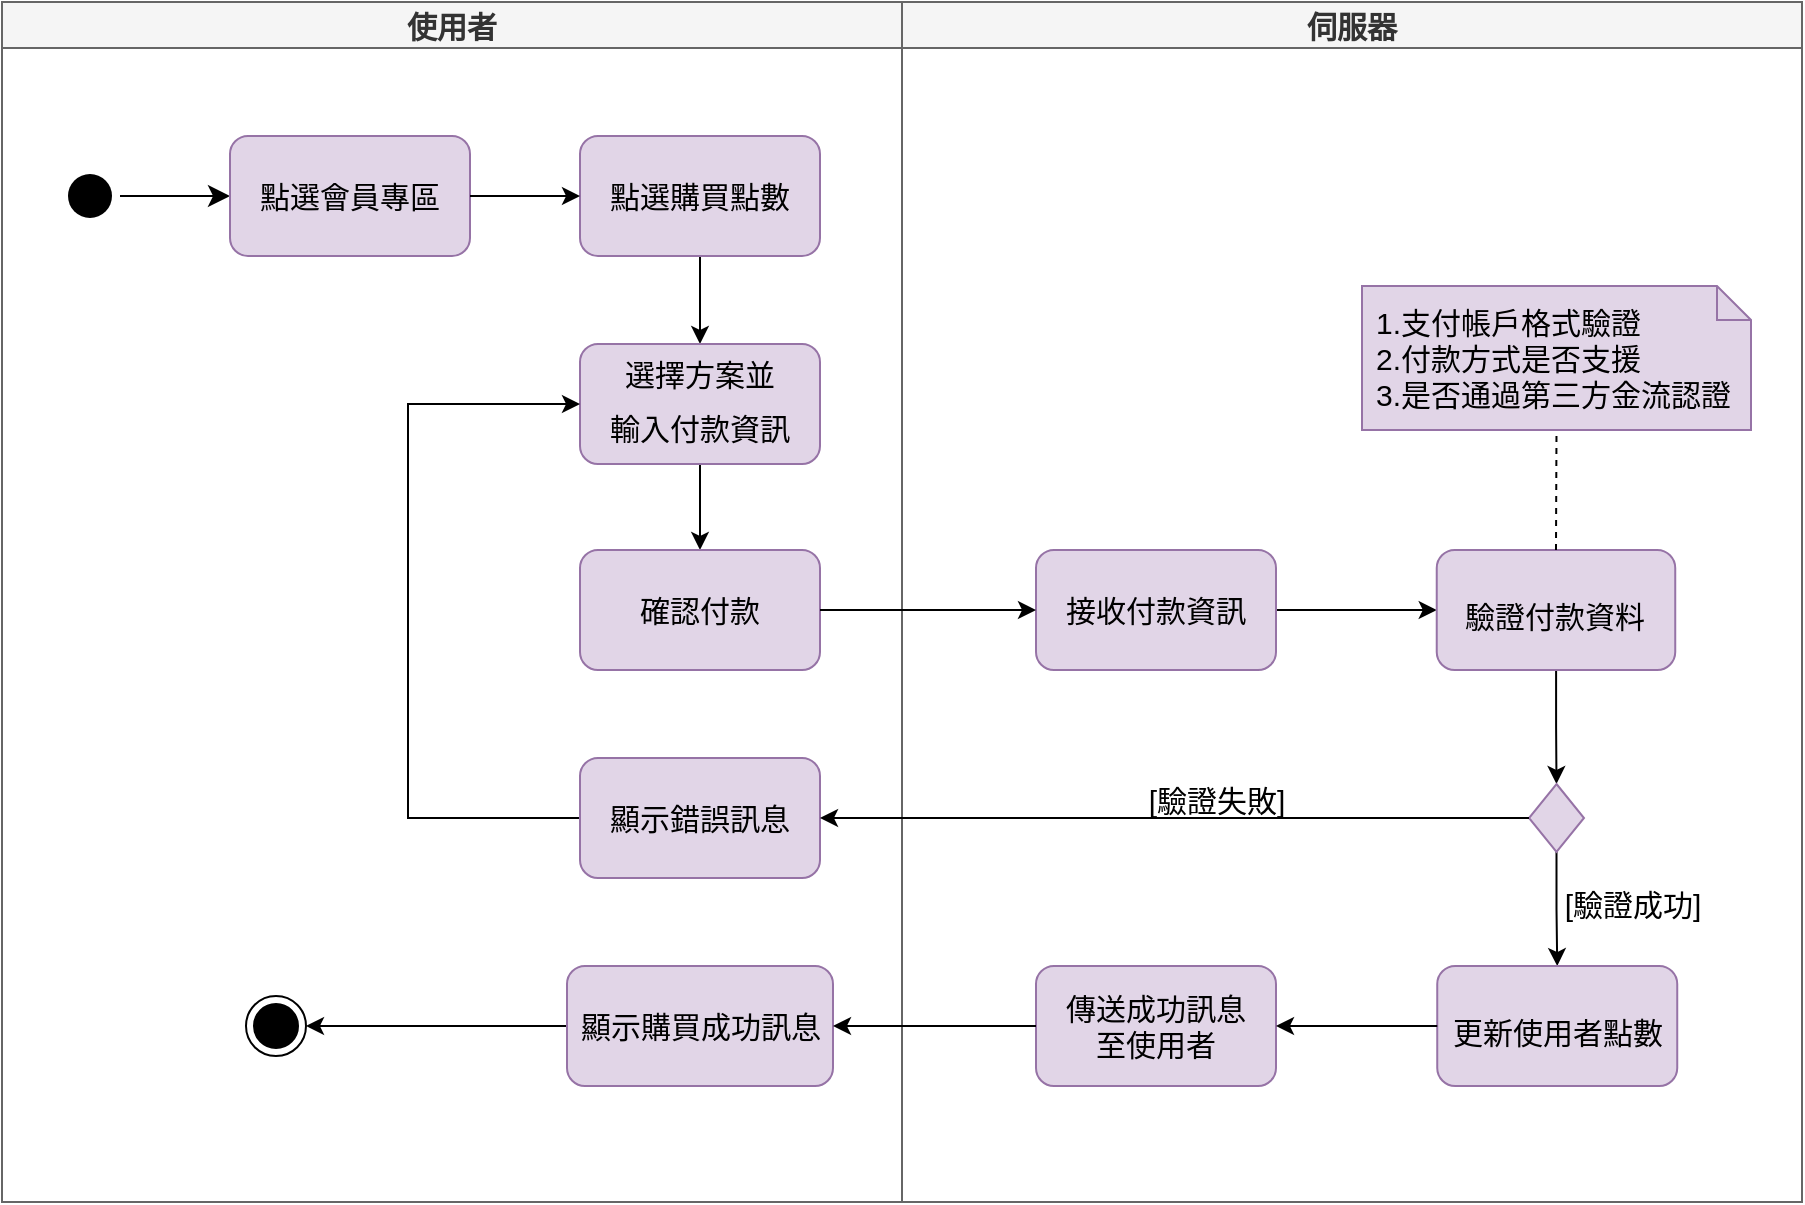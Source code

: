 <mxfile version="26.2.2">
  <diagram name="第 1 页" id="uqDk3Ymovm2YjlfpJUk8">
    <mxGraphModel dx="1228" dy="736" grid="0" gridSize="10" guides="1" tooltips="1" connect="1" arrows="1" fold="1" page="0" pageScale="1" pageWidth="827" pageHeight="1169" math="0" shadow="0">
      <root>
        <mxCell id="0" />
        <mxCell id="1" parent="0" />
        <mxCell id="35Ib3SzO13fKSSsHiSuY-1" value="使用者" style="swimlane;whiteSpace=wrap;fillColor=#f5f5f5;fontColor=#333333;strokeColor=#666666;fontSize=15;" vertex="1" parent="1">
          <mxGeometry x="310" y="70" width="450" height="600" as="geometry" />
        </mxCell>
        <mxCell id="35Ib3SzO13fKSSsHiSuY-2" value="" style="ellipse;shape=startState;fillColor=#000000;strokeColor=none;fontSize=15;" vertex="1" parent="35Ib3SzO13fKSSsHiSuY-1">
          <mxGeometry x="29" y="82" width="30" height="30" as="geometry" />
        </mxCell>
        <mxCell id="35Ib3SzO13fKSSsHiSuY-3" value="" style="edgeStyle=elbowEdgeStyle;elbow=horizontal;verticalAlign=bottom;endArrow=classic;endSize=8;strokeColor=#000000;endFill=1;rounded=0;entryX=0;entryY=0.5;entryDx=0;entryDy=0;fontSize=15;" edge="1" parent="35Ib3SzO13fKSSsHiSuY-1" source="35Ib3SzO13fKSSsHiSuY-2" target="35Ib3SzO13fKSSsHiSuY-4">
          <mxGeometry x="100" y="40" as="geometry">
            <mxPoint x="4.5" y="99" as="targetPoint" />
          </mxGeometry>
        </mxCell>
        <mxCell id="35Ib3SzO13fKSSsHiSuY-4" value="&lt;span style=&quot;text-wrap-mode: nowrap;&quot;&gt;點選會員專區&lt;/span&gt;" style="rounded=1;whiteSpace=wrap;html=1;fillColor=#e1d5e7;strokeColor=#9673a6;fontSize=15;" vertex="1" parent="35Ib3SzO13fKSSsHiSuY-1">
          <mxGeometry x="114" y="67" width="120" height="60" as="geometry" />
        </mxCell>
        <mxCell id="35Ib3SzO13fKSSsHiSuY-31" style="edgeStyle=orthogonalEdgeStyle;rounded=0;orthogonalLoop=1;jettySize=auto;html=1;entryX=0.5;entryY=0;entryDx=0;entryDy=0;" edge="1" parent="35Ib3SzO13fKSSsHiSuY-1" source="35Ib3SzO13fKSSsHiSuY-5" target="35Ib3SzO13fKSSsHiSuY-27">
          <mxGeometry relative="1" as="geometry" />
        </mxCell>
        <mxCell id="35Ib3SzO13fKSSsHiSuY-5" value="點選購買點數" style="rounded=1;whiteSpace=wrap;html=1;fillColor=#e1d5e7;strokeColor=#9673a6;fontSize=15;" vertex="1" parent="35Ib3SzO13fKSSsHiSuY-1">
          <mxGeometry x="289" y="67" width="120" height="60" as="geometry" />
        </mxCell>
        <mxCell id="35Ib3SzO13fKSSsHiSuY-6" value="" style="endArrow=classic;strokeColor=#000000;endFill=1;rounded=0;exitX=1;exitY=0.5;exitDx=0;exitDy=0;entryX=0;entryY=0.5;entryDx=0;entryDy=0;fontSize=15;" edge="1" parent="35Ib3SzO13fKSSsHiSuY-1" source="35Ib3SzO13fKSSsHiSuY-4" target="35Ib3SzO13fKSSsHiSuY-5">
          <mxGeometry relative="1" as="geometry">
            <mxPoint x="114.5" y="99" as="sourcePoint" />
            <mxPoint x="168.667" y="164" as="targetPoint" />
          </mxGeometry>
        </mxCell>
        <mxCell id="35Ib3SzO13fKSSsHiSuY-7" value="" style="ellipse;shape=endState;fillColor=#000000;strokeColor=#000000;fontSize=15;" vertex="1" parent="35Ib3SzO13fKSSsHiSuY-1">
          <mxGeometry x="122" y="497" width="30" height="30" as="geometry" />
        </mxCell>
        <mxCell id="35Ib3SzO13fKSSsHiSuY-12" style="edgeStyle=orthogonalEdgeStyle;rounded=0;orthogonalLoop=1;jettySize=auto;html=1;" edge="1" parent="35Ib3SzO13fKSSsHiSuY-1" source="35Ib3SzO13fKSSsHiSuY-13" target="35Ib3SzO13fKSSsHiSuY-7">
          <mxGeometry relative="1" as="geometry" />
        </mxCell>
        <mxCell id="35Ib3SzO13fKSSsHiSuY-13" value="顯示購買成功訊息" style="rounded=1;whiteSpace=wrap;html=1;fillColor=#e1d5e7;strokeColor=#9673a6;fontSize=15;" vertex="1" parent="35Ib3SzO13fKSSsHiSuY-1">
          <mxGeometry x="282.5" y="482" width="133" height="60" as="geometry" />
        </mxCell>
        <mxCell id="35Ib3SzO13fKSSsHiSuY-32" style="edgeStyle=orthogonalEdgeStyle;rounded=0;orthogonalLoop=1;jettySize=auto;html=1;entryX=0.5;entryY=0;entryDx=0;entryDy=0;" edge="1" parent="35Ib3SzO13fKSSsHiSuY-1" source="35Ib3SzO13fKSSsHiSuY-27" target="35Ib3SzO13fKSSsHiSuY-28">
          <mxGeometry relative="1" as="geometry" />
        </mxCell>
        <mxCell id="35Ib3SzO13fKSSsHiSuY-27" value="選擇方案並&lt;div&gt;&lt;table&gt;&lt;tbody&gt;&lt;tr&gt;&lt;td data-end=&quot;539&quot; data-start=&quot;531&quot; class=&quot;max-w-[calc(var(--thread-content-max-width)*2/3)]&quot;&gt;&lt;/td&gt;&lt;/tr&gt;&lt;/tbody&gt;&lt;/table&gt;&lt;table&gt;&lt;tbody&gt;&lt;tr&gt;&lt;td data-end=&quot;565&quot; data-start=&quot;539&quot; class=&quot;max-w-[calc(var(--thread-content-max-width)*2/3)]&quot;&gt;輸入付款資訊&lt;/td&gt;&lt;/tr&gt;&lt;/tbody&gt;&lt;/table&gt;&lt;/div&gt;" style="rounded=1;whiteSpace=wrap;html=1;fillColor=#e1d5e7;strokeColor=#9673a6;fontSize=15;" vertex="1" parent="35Ib3SzO13fKSSsHiSuY-1">
          <mxGeometry x="289" y="171" width="120" height="60" as="geometry" />
        </mxCell>
        <mxCell id="35Ib3SzO13fKSSsHiSuY-28" value="確認付款&lt;div&gt;&lt;/div&gt;" style="rounded=1;whiteSpace=wrap;html=1;fillColor=#e1d5e7;strokeColor=#9673a6;fontSize=15;" vertex="1" parent="35Ib3SzO13fKSSsHiSuY-1">
          <mxGeometry x="289" y="274" width="120" height="60" as="geometry" />
        </mxCell>
        <mxCell id="35Ib3SzO13fKSSsHiSuY-42" style="edgeStyle=orthogonalEdgeStyle;rounded=0;orthogonalLoop=1;jettySize=auto;html=1;entryX=0;entryY=0.5;entryDx=0;entryDy=0;exitX=0;exitY=0.5;exitDx=0;exitDy=0;" edge="1" parent="35Ib3SzO13fKSSsHiSuY-1" source="35Ib3SzO13fKSSsHiSuY-37" target="35Ib3SzO13fKSSsHiSuY-27">
          <mxGeometry relative="1" as="geometry">
            <Array as="points">
              <mxPoint x="203" y="408" />
              <mxPoint x="203" y="201" />
            </Array>
          </mxGeometry>
        </mxCell>
        <mxCell id="35Ib3SzO13fKSSsHiSuY-37" value="顯示錯誤訊息" style="rounded=1;whiteSpace=wrap;html=1;fillColor=#e1d5e7;strokeColor=#9673a6;fontSize=15;" vertex="1" parent="35Ib3SzO13fKSSsHiSuY-1">
          <mxGeometry x="289" y="378" width="120" height="60" as="geometry" />
        </mxCell>
        <mxCell id="35Ib3SzO13fKSSsHiSuY-14" value="伺服器" style="swimlane;whiteSpace=wrap;fillColor=#f5f5f5;fontColor=#333333;strokeColor=#666666;fontSize=15;" vertex="1" parent="1">
          <mxGeometry x="760" y="70" width="450" height="600" as="geometry" />
        </mxCell>
        <mxCell id="35Ib3SzO13fKSSsHiSuY-15" value="1.支付帳戶格式驗證&#xa;2.付款方式是否支援&#xa;3.是否通過第三方金流認證" style="shape=note;whiteSpace=wrap;size=17;align=left;fillColor=#e1d5e7;strokeColor=#9673a6;perimeterSpacing=0;spacingLeft=5;fontSize=15;" vertex="1" parent="35Ib3SzO13fKSSsHiSuY-14">
          <mxGeometry x="230" y="142" width="194.5" height="72" as="geometry" />
        </mxCell>
        <mxCell id="35Ib3SzO13fKSSsHiSuY-16" value="" style="endArrow=classic;strokeColor=#000000;endFill=1;rounded=0;entryX=0;entryY=0.5;entryDx=0;entryDy=0;exitX=1;exitY=0.5;exitDx=0;exitDy=0;fontSize=15;" edge="1" parent="35Ib3SzO13fKSSsHiSuY-14" source="35Ib3SzO13fKSSsHiSuY-17" target="35Ib3SzO13fKSSsHiSuY-20">
          <mxGeometry relative="1" as="geometry">
            <mxPoint x="124.545" y="142" as="sourcePoint" />
            <mxPoint x="125" y="195" as="targetPoint" />
          </mxGeometry>
        </mxCell>
        <mxCell id="35Ib3SzO13fKSSsHiSuY-17" value="接收付款資訊" style="rounded=1;whiteSpace=wrap;html=1;fillColor=#e1d5e7;strokeColor=#9673a6;fontSize=15;" vertex="1" parent="35Ib3SzO13fKSSsHiSuY-14">
          <mxGeometry x="67" y="274" width="120" height="60" as="geometry" />
        </mxCell>
        <mxCell id="35Ib3SzO13fKSSsHiSuY-35" style="edgeStyle=orthogonalEdgeStyle;rounded=0;orthogonalLoop=1;jettySize=auto;html=1;entryX=0.5;entryY=0;entryDx=0;entryDy=0;" edge="1" parent="35Ib3SzO13fKSSsHiSuY-14" source="35Ib3SzO13fKSSsHiSuY-20" target="35Ib3SzO13fKSSsHiSuY-21">
          <mxGeometry relative="1" as="geometry" />
        </mxCell>
        <mxCell id="35Ib3SzO13fKSSsHiSuY-20" value="&lt;table&gt;&lt;tbody&gt;&lt;tr&gt;&lt;td data-end=&quot;667&quot; data-start=&quot;659&quot; class=&quot;max-w-[calc(var(--thread-content-max-width)*2/3)]&quot;&gt;&lt;/td&gt;&lt;/tr&gt;&lt;/tbody&gt;&lt;/table&gt;&lt;table&gt;&lt;tbody&gt;&lt;tr&gt;&lt;td data-end=&quot;693&quot; data-start=&quot;667&quot; class=&quot;max-w-[calc(var(--thread-content-max-width)*2/3)]&quot;&gt;驗證付款資料&lt;/td&gt;&lt;/tr&gt;&lt;/tbody&gt;&lt;/table&gt;" style="rounded=1;whiteSpace=wrap;html=1;fillColor=#e1d5e7;strokeColor=#9673a6;fontSize=15;" vertex="1" parent="35Ib3SzO13fKSSsHiSuY-14">
          <mxGeometry x="267.37" y="274" width="119.25" height="60" as="geometry" />
        </mxCell>
        <mxCell id="35Ib3SzO13fKSSsHiSuY-36" style="edgeStyle=orthogonalEdgeStyle;rounded=0;orthogonalLoop=1;jettySize=auto;html=1;entryX=0.5;entryY=0;entryDx=0;entryDy=0;" edge="1" parent="35Ib3SzO13fKSSsHiSuY-14" source="35Ib3SzO13fKSSsHiSuY-21" target="35Ib3SzO13fKSSsHiSuY-8">
          <mxGeometry relative="1" as="geometry" />
        </mxCell>
        <mxCell id="35Ib3SzO13fKSSsHiSuY-21" value="" style="rhombus;whiteSpace=wrap;html=1;fillColor=#e1d5e7;strokeColor=#9673a6;fontSize=15;" vertex="1" parent="35Ib3SzO13fKSSsHiSuY-14">
          <mxGeometry x="313.5" y="391" width="27.5" height="34" as="geometry" />
        </mxCell>
        <mxCell id="35Ib3SzO13fKSSsHiSuY-8" value="&lt;table&gt;&lt;tbody&gt;&lt;tr&gt;&lt;td data-end=&quot;709&quot; data-start=&quot;701&quot; class=&quot;max-w-[calc(var(--thread-content-max-width)*2/3)]&quot;&gt;&lt;/td&gt;&lt;/tr&gt;&lt;/tbody&gt;&lt;/table&gt;&lt;table&gt;&lt;tbody&gt;&lt;tr&gt;&lt;td data-end=&quot;734&quot; data-start=&quot;709&quot; class=&quot;max-w-[calc(var(--thread-content-max-width)*2/3)]&quot;&gt;更新使用者點數&lt;/td&gt;&lt;/tr&gt;&lt;/tbody&gt;&lt;/table&gt;" style="rounded=1;whiteSpace=wrap;html=1;fillColor=#e1d5e7;strokeColor=#9673a6;fontSize=15;" vertex="1" parent="35Ib3SzO13fKSSsHiSuY-14">
          <mxGeometry x="267.62" y="482" width="120" height="60" as="geometry" />
        </mxCell>
        <mxCell id="35Ib3SzO13fKSSsHiSuY-9" value="傳送成功訊息&lt;div&gt;至使用者&lt;/div&gt;" style="rounded=1;whiteSpace=wrap;html=1;fillColor=#e1d5e7;strokeColor=#9673a6;fontSize=15;" vertex="1" parent="35Ib3SzO13fKSSsHiSuY-14">
          <mxGeometry x="67" y="482" width="120" height="60" as="geometry" />
        </mxCell>
        <mxCell id="35Ib3SzO13fKSSsHiSuY-10" style="edgeStyle=orthogonalEdgeStyle;rounded=0;orthogonalLoop=1;jettySize=auto;html=1;entryX=1;entryY=0.5;entryDx=0;entryDy=0;fontSize=15;exitX=0;exitY=0.5;exitDx=0;exitDy=0;" edge="1" parent="35Ib3SzO13fKSSsHiSuY-14" source="35Ib3SzO13fKSSsHiSuY-8" target="35Ib3SzO13fKSSsHiSuY-9">
          <mxGeometry relative="1" as="geometry" />
        </mxCell>
        <mxCell id="35Ib3SzO13fKSSsHiSuY-34" value="" style="endArrow=none;strokeColor=#000000;endFill=0;rounded=0;dashed=1;exitX=0.5;exitY=0;exitDx=0;exitDy=0;fontColor=default;fontSize=15;entryX=0.5;entryY=1;entryDx=0;entryDy=0;entryPerimeter=0;" edge="1" parent="35Ib3SzO13fKSSsHiSuY-14" source="35Ib3SzO13fKSSsHiSuY-20" target="35Ib3SzO13fKSSsHiSuY-15">
          <mxGeometry relative="1" as="geometry">
            <mxPoint x="180" y="98.76" as="sourcePoint" />
            <mxPoint x="239" y="98.76" as="targetPoint" />
          </mxGeometry>
        </mxCell>
        <mxCell id="35Ib3SzO13fKSSsHiSuY-39" value="[驗證成功]" style="text;html=1;align=center;verticalAlign=middle;resizable=0;points=[];autosize=1;strokeColor=none;fillColor=none;fontSize=15;rotation=0;" vertex="1" parent="35Ib3SzO13fKSSsHiSuY-14">
          <mxGeometry x="320" y="436" width="90" height="30" as="geometry" />
        </mxCell>
        <mxCell id="35Ib3SzO13fKSSsHiSuY-40" value="[驗證失敗]" style="text;html=1;align=center;verticalAlign=middle;resizable=0;points=[];autosize=1;strokeColor=none;fillColor=none;fontSize=15;rotation=0;" vertex="1" parent="35Ib3SzO13fKSSsHiSuY-14">
          <mxGeometry x="112" y="384" width="90" height="30" as="geometry" />
        </mxCell>
        <mxCell id="35Ib3SzO13fKSSsHiSuY-33" style="edgeStyle=orthogonalEdgeStyle;rounded=0;orthogonalLoop=1;jettySize=auto;html=1;entryX=0;entryY=0.5;entryDx=0;entryDy=0;" edge="1" parent="1" source="35Ib3SzO13fKSSsHiSuY-28" target="35Ib3SzO13fKSSsHiSuY-17">
          <mxGeometry relative="1" as="geometry" />
        </mxCell>
        <mxCell id="35Ib3SzO13fKSSsHiSuY-38" style="edgeStyle=orthogonalEdgeStyle;rounded=0;orthogonalLoop=1;jettySize=auto;html=1;exitX=0;exitY=0.5;exitDx=0;exitDy=0;entryX=1;entryY=0.5;entryDx=0;entryDy=0;" edge="1" parent="1" source="35Ib3SzO13fKSSsHiSuY-21" target="35Ib3SzO13fKSSsHiSuY-37">
          <mxGeometry relative="1" as="geometry" />
        </mxCell>
        <mxCell id="35Ib3SzO13fKSSsHiSuY-41" style="edgeStyle=orthogonalEdgeStyle;rounded=0;orthogonalLoop=1;jettySize=auto;html=1;" edge="1" parent="1" source="35Ib3SzO13fKSSsHiSuY-9" target="35Ib3SzO13fKSSsHiSuY-13">
          <mxGeometry relative="1" as="geometry" />
        </mxCell>
      </root>
    </mxGraphModel>
  </diagram>
</mxfile>
